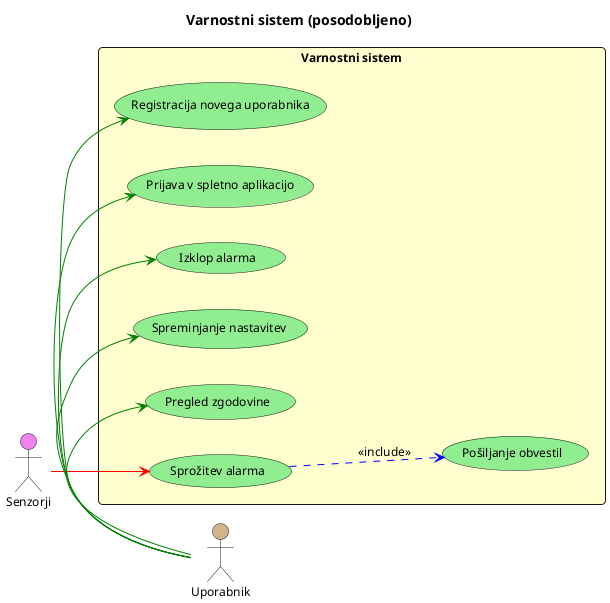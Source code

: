 @startuml
skinparam Shadowing false
skinparam ArrowFontStyle normal
skinparam ArrowFontName Courier
skinparam ArrowFontSize 10
skinparam Handwritten false
skinparam RoundCorner 8
skinparam DefaultFontName Arial
skinparam DefaultFontSize 12

skinparam ActorBackgroundColor #lightblue
skinparam UsecaseBackgroundColor #lightgreen
skinparam RectangleBackgroundColor #FEFECE

title Varnostni sistem (posodobljeno)

left to right direction

:Uporabnik: as User #tan
:Senzorji: as Senzorji #violet

rectangle "Varnostni sistem" {

    usecase "Registracija novega uporabnika" as U4
    usecase "Prijava v spletno aplikacijo" as U5
    usecase "Spreminjanje nastavitev" as U8
    usecase "Sprožitev alarma" as U10
    usecase "Pošiljanje obvestil" as U11
    usecase "Izklop alarma" as U7
    usecase "Pregled zgodovine" as U14
}

Senzorji -[#red]-> U10

U10 .[#blue].> U11 : <<include>>

User -right[#green]-> U4
User -right[#green]-> U5
User -right[#green]-> U7
User -right[#green]-> U8
User -right[#green]-> U14


@enduml
